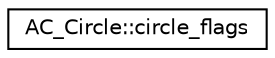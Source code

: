 digraph "Graphical Class Hierarchy"
{
 // INTERACTIVE_SVG=YES
  edge [fontname="Helvetica",fontsize="10",labelfontname="Helvetica",labelfontsize="10"];
  node [fontname="Helvetica",fontsize="10",shape=record];
  rankdir="LR";
  Node1 [label="AC_Circle::circle_flags",height=0.2,width=0.4,color="black", fillcolor="white", style="filled",URL="$structAC__Circle_1_1circle__flags.html"];
}
